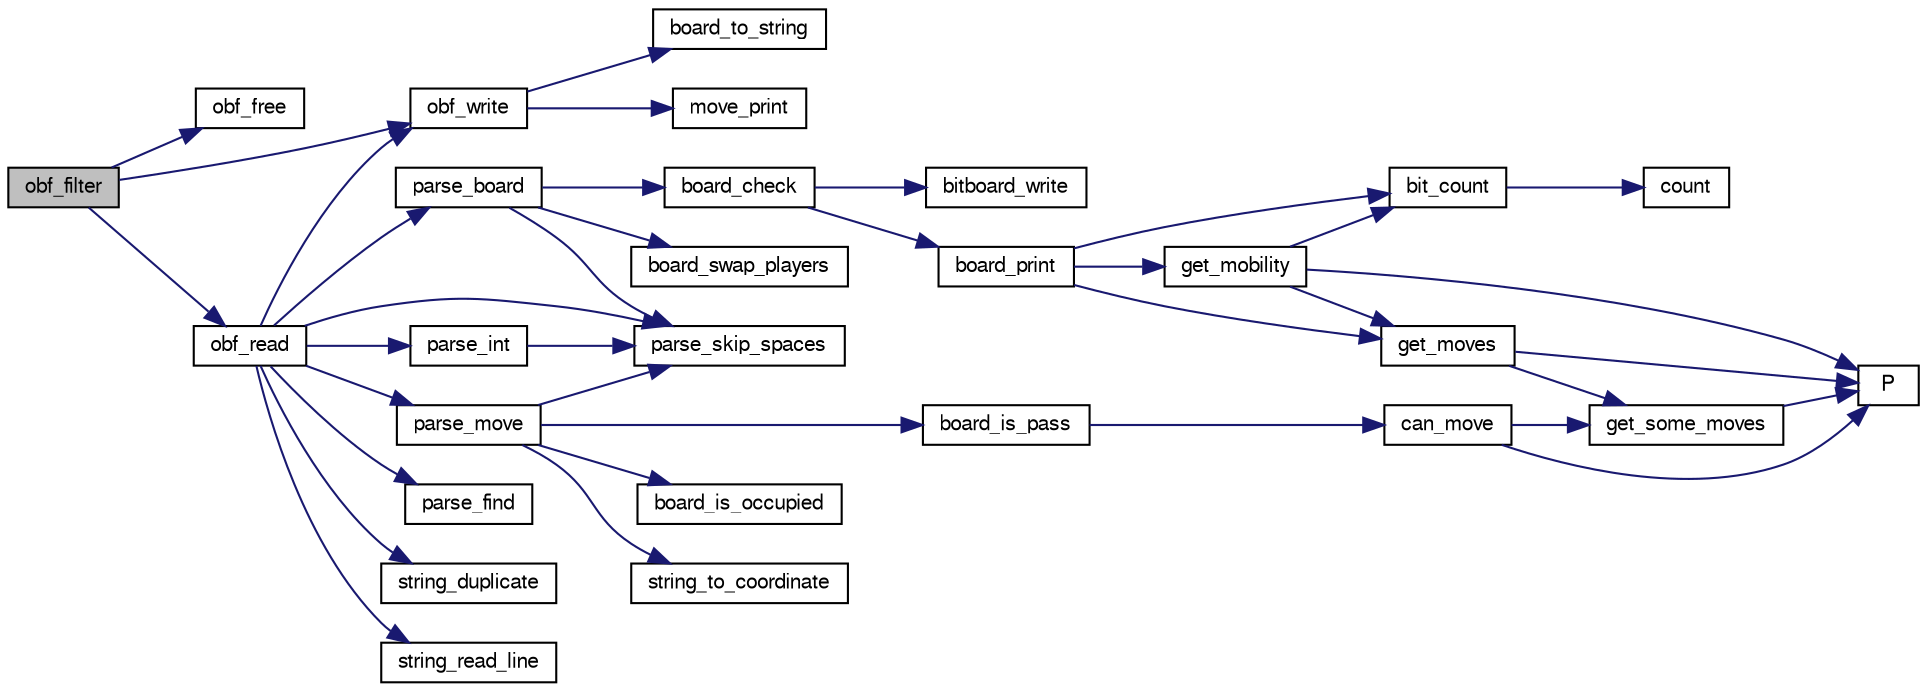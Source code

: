 digraph "obf_filter"
{
 // LATEX_PDF_SIZE
  bgcolor="transparent";
  edge [fontname="FreeSans",fontsize="10",labelfontname="FreeSans",labelfontsize="10"];
  node [fontname="FreeSans",fontsize="10",shape=record];
  rankdir="LR";
  Node1 [label="obf_filter",height=0.2,width=0.4,color="black", fillcolor="grey75", style="filled", fontcolor="black",tooltip="Select hard position from an OBF file."];
  Node1 -> Node2 [color="midnightblue",fontsize="10",style="solid",fontname="FreeSans"];
  Node2 [label="obf_free",height=0.2,width=0.4,color="black",URL="$obftest_8c.html#a2f3559f1e796101342c8da113e24f252",tooltip="Free an OBF structure."];
  Node1 -> Node3 [color="midnightblue",fontsize="10",style="solid",fontname="FreeSans"];
  Node3 [label="obf_read",height=0.2,width=0.4,color="black",URL="$obftest_8c.html#ad0e1ab232d12c1548efa3445e9fc7051",tooltip="Read an OBF structure."];
  Node3 -> Node4 [color="midnightblue",fontsize="10",style="solid",fontname="FreeSans"];
  Node4 [label="obf_write",height=0.2,width=0.4,color="black",URL="$obftest_8c.html#a1045289ff8432fa7af781dca57c68d4c",tooltip="Write an OBF structure."];
  Node4 -> Node5 [color="midnightblue",fontsize="10",style="solid",fontname="FreeSans"];
  Node5 [label="board_to_string",height=0.2,width=0.4,color="black",URL="$board_8c.html#a5f43645a89dd567f64bc91de6fed5b5a",tooltip="convert the to a compact string."];
  Node4 -> Node6 [color="midnightblue",fontsize="10",style="solid",fontname="FreeSans"];
  Node6 [label="move_print",height=0.2,width=0.4,color="black",URL="$move_8c.html#a2ec4fa6e50ff377157eddba43ff1d010",tooltip="Print out a move."];
  Node3 -> Node7 [color="midnightblue",fontsize="10",style="solid",fontname="FreeSans"];
  Node7 [label="parse_board",height=0.2,width=0.4,color="black",URL="$util_8c.html#aaec4d07ae982caba230496fd8e8dd664",tooltip="Parse a board."];
  Node7 -> Node8 [color="midnightblue",fontsize="10",style="solid",fontname="FreeSans"];
  Node8 [label="board_check",height=0.2,width=0.4,color="black",URL="$board_8c.html#a849436f17b60e89ed91f8e5013ed9d04",tooltip="Check board consistency."];
  Node8 -> Node9 [color="midnightblue",fontsize="10",style="solid",fontname="FreeSans"];
  Node9 [label="bitboard_write",height=0.2,width=0.4,color="black",URL="$bit_8c.html#a519b18f67de9b8edbd98f687a13b45f5",tooltip="Print an unsigned long long as a board."];
  Node8 -> Node10 [color="midnightblue",fontsize="10",style="solid",fontname="FreeSans"];
  Node10 [label="board_print",height=0.2,width=0.4,color="black",URL="$board_8c.html#a27ccb92684d9e7194eeb3bc34311ad55",tooltip="Print out the board."];
  Node10 -> Node11 [color="midnightblue",fontsize="10",style="solid",fontname="FreeSans"];
  Node11 [label="bit_count",height=0.2,width=0.4,color="black",URL="$bit_8c.html#a830fec0a90989da1f1900ff609b92167",tooltip="Count the number of bits set to one in an unsigned long long."];
  Node11 -> Node12 [color="midnightblue",fontsize="10",style="solid",fontname="FreeSans"];
  Node12 [label="count",height=0.2,width=0.4,color="black",URL="$generate__flip_8c.html#a1a1d6a2cdbded5c35040f6555e948770",tooltip=" "];
  Node10 -> Node13 [color="midnightblue",fontsize="10",style="solid",fontname="FreeSans"];
  Node13 [label="get_mobility",height=0.2,width=0.4,color="black",URL="$board_8c.html#a7509639c4e49c56fe83b3d978580ed42",tooltip="Count legal moves."];
  Node13 -> Node11 [color="midnightblue",fontsize="10",style="solid",fontname="FreeSans"];
  Node13 -> Node14 [color="midnightblue",fontsize="10",style="solid",fontname="FreeSans"];
  Node14 [label="get_moves",height=0.2,width=0.4,color="black",URL="$board_8c.html#a7610dc936a6aea22b3c5e162f722a7a1",tooltip="Get legal moves."];
  Node14 -> Node15 [color="midnightblue",fontsize="10",style="solid",fontname="FreeSans"];
  Node15 [label="get_some_moves",height=0.2,width=0.4,color="black",URL="$board_8c.html#a5db071e3e4d26a0b7d6425bb6333dd7f",tooltip="Get a part of the moves."];
  Node15 -> Node16 [color="midnightblue",fontsize="10",style="solid",fontname="FreeSans"];
  Node16 [label="P",height=0.2,width=0.4,color="black",URL="$generate__flip_8c.html#a11481f01e169aee1117c83a352c22222",tooltip=" "];
  Node14 -> Node16 [color="midnightblue",fontsize="10",style="solid",fontname="FreeSans"];
  Node13 -> Node16 [color="midnightblue",fontsize="10",style="solid",fontname="FreeSans"];
  Node10 -> Node14 [color="midnightblue",fontsize="10",style="solid",fontname="FreeSans"];
  Node7 -> Node17 [color="midnightblue",fontsize="10",style="solid",fontname="FreeSans"];
  Node17 [label="board_swap_players",height=0.2,width=0.4,color="black",URL="$board_8c.html#a4d389fb0245969a39744349230ce7703",tooltip="Swap players."];
  Node7 -> Node18 [color="midnightblue",fontsize="10",style="solid",fontname="FreeSans"];
  Node18 [label="parse_skip_spaces",height=0.2,width=0.4,color="black",URL="$util_8c.html#a35508e8fcec689d875231b2f93fbe4a5",tooltip="Skip spaces."];
  Node3 -> Node19 [color="midnightblue",fontsize="10",style="solid",fontname="FreeSans"];
  Node19 [label="parse_find",height=0.2,width=0.4,color="black",URL="$util_8c.html#a33a54dd66085e86c51a096cf739a1bc3",tooltip="Find a char."];
  Node3 -> Node20 [color="midnightblue",fontsize="10",style="solid",fontname="FreeSans"];
  Node20 [label="parse_int",height=0.2,width=0.4,color="black",URL="$util_8c.html#a0fad57b1fd6851c6cde5258a897b7a61",tooltip="Parse an integer."];
  Node20 -> Node18 [color="midnightblue",fontsize="10",style="solid",fontname="FreeSans"];
  Node3 -> Node21 [color="midnightblue",fontsize="10",style="solid",fontname="FreeSans"];
  Node21 [label="parse_move",height=0.2,width=0.4,color="black",URL="$util_8c.html#a884a11a33617c84b09855af421acc30d",tooltip="Parse a move."];
  Node21 -> Node22 [color="midnightblue",fontsize="10",style="solid",fontname="FreeSans"];
  Node22 [label="board_is_occupied",height=0.2,width=0.4,color="black",URL="$board_8c.html#acad11415527107f161c9f2a3b909dc2b",tooltip="Check if a square is occupied."];
  Node21 -> Node23 [color="midnightblue",fontsize="10",style="solid",fontname="FreeSans"];
  Node23 [label="board_is_pass",height=0.2,width=0.4,color="black",URL="$board_8c.html#a7bd9c47885415e0ae2aed4fb2f8cb241",tooltip="Check if current player should pass."];
  Node23 -> Node24 [color="midnightblue",fontsize="10",style="solid",fontname="FreeSans"];
  Node24 [label="can_move",height=0.2,width=0.4,color="black",URL="$board_8c.html#ae1a532d6eaa0e55357d0f4b9cd659b88",tooltip="Check if a player can move."];
  Node24 -> Node15 [color="midnightblue",fontsize="10",style="solid",fontname="FreeSans"];
  Node24 -> Node16 [color="midnightblue",fontsize="10",style="solid",fontname="FreeSans"];
  Node21 -> Node18 [color="midnightblue",fontsize="10",style="solid",fontname="FreeSans"];
  Node21 -> Node25 [color="midnightblue",fontsize="10",style="solid",fontname="FreeSans"];
  Node25 [label="string_to_coordinate",height=0.2,width=0.4,color="black",URL="$util_8c.html#a5648be0e41416bac513e53441d3cfd36",tooltip="Convert the two first chars of a string into a coordinate."];
  Node3 -> Node18 [color="midnightblue",fontsize="10",style="solid",fontname="FreeSans"];
  Node3 -> Node26 [color="midnightblue",fontsize="10",style="solid",fontname="FreeSans"];
  Node26 [label="string_duplicate",height=0.2,width=0.4,color="black",URL="$util_8c.html#ac3369230f66963a04a0e62b04685ae3c",tooltip="Duplicate a string."];
  Node3 -> Node27 [color="midnightblue",fontsize="10",style="solid",fontname="FreeSans"];
  Node27 [label="string_read_line",height=0.2,width=0.4,color="black",URL="$util_8c.html#a69d6b32355eb8f18ae34c14eadfe7e9e",tooltip="Read a line."];
  Node1 -> Node4 [color="midnightblue",fontsize="10",style="solid",fontname="FreeSans"];
}
